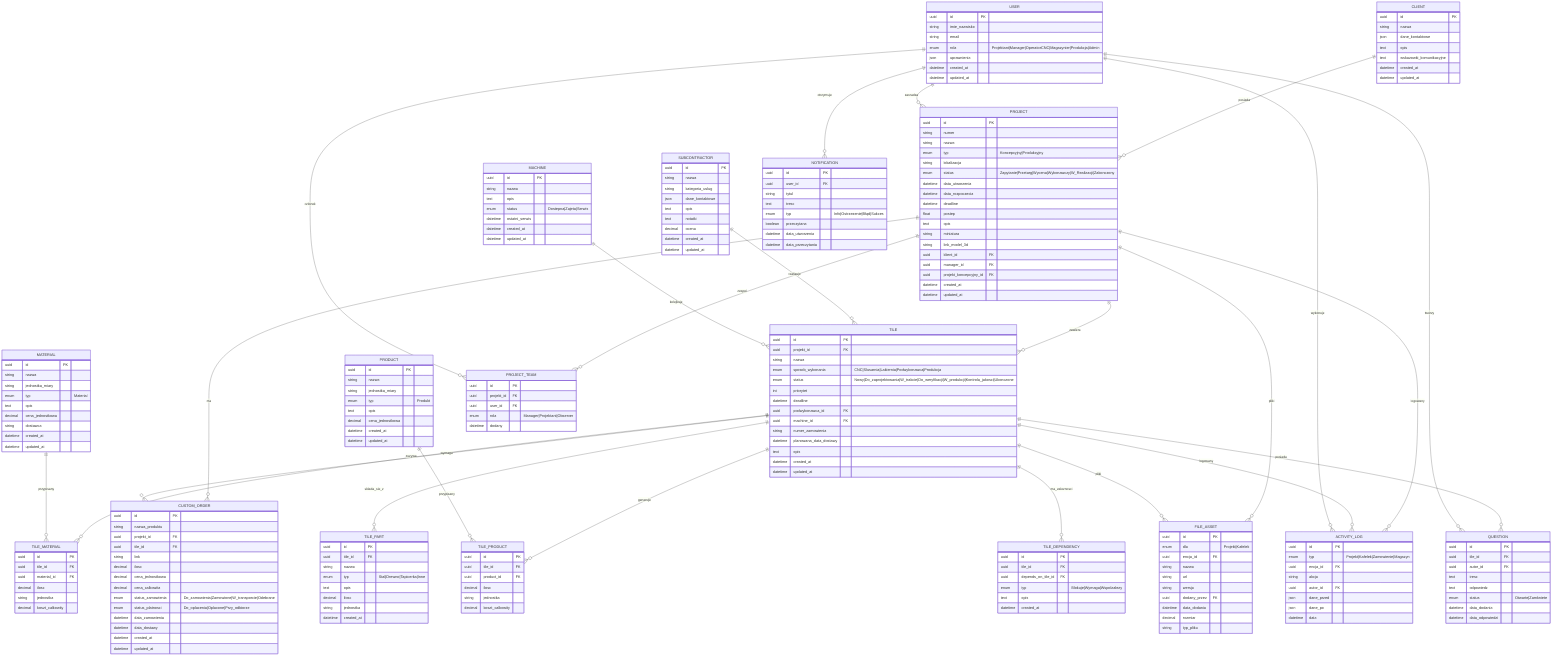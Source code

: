 erDiagram
  PROJECT {
    uuid id PK
    string numer
    string nazwa
    enum typ "Koncepcyjny|Produkcyjny"
    string lokalizacja
    enum status "Zapytanie|Przetarg|Wycena|Wykonawczy|W_Realizacji|Zakonczony"
    datetime data_utworzenia
    datetime data_rozpoczecia
    datetime deadline
    float postep
    text opis
    string miniatura
    string link_model_3d
    uuid klient_id FK
    uuid manager_id FK
    uuid projekt_koncepcyjny_id FK
    datetime created_at
    datetime updated_at
  }

  CLIENT {
    uuid id PK
    string nazwa
    json dane_kontaktowe
    text opis
    text wskazowki_komunikacyjne
    datetime created_at
    datetime updated_at
  }

  USER {
    uuid id PK
    string imie_nazwisko
    string email
    enum rola "Projektant|Manager|OperatorCNC|Magazynier|Produkcja|Admin"
    json uprawnienia
    datetime created_at
    datetime updated_at
  }

  TILE {
    uuid id PK
    uuid projekt_id FK
    string nazwa
    enum sposob_wykonania "CNC|Slusarnia|Lakiernia|Podwykonawca|Produkcja"
    enum status "Nowy|Do_zaprojektowania|W_trakcie|Do_weryfikacji|W_produkcji|Kontrola_jakosci|Ukonczone"
    int priorytet
    datetime deadline
    uuid podwykonawca_id FK
    uuid machine_id FK
    string numer_zamowienia
    datetime planowana_data_dostawy
    text opis
    datetime created_at
    datetime updated_at
  }

  TILE_PART {
    uuid id PK
    uuid tile_id FK
    string nazwa
    enum typ "Stal|Drewno|Tapicerka|Inne"
    text opis
    decimal ilosc
    string jednostka
    datetime created_at
  }

  MATERIAL {
    uuid id PK
    string nazwa
    string jednostka_miary
    enum typ "Material"
    text opis
    decimal cena_jednostkowa
    string dostawca
    datetime created_at
    datetime updated_at
  }

  PRODUCT {
    uuid id PK
    string nazwa
    string jednostka_miary
    enum typ "Produkt"
    text opis
    decimal cena_jednostkowa
    datetime created_at
    datetime updated_at
  }

  TILE_MATERIAL {
    uuid id PK
    uuid tile_id FK
    uuid material_id FK
    decimal ilosc
    string jednostka
    decimal koszt_calkowity
  }

  TILE_PRODUCT {
    uuid id PK
    uuid tile_id FK
    uuid product_id FK
    decimal ilosc
    string jednostka
    decimal koszt_calkowity
  }

  CUSTOM_ORDER {
    uuid id PK
    string nazwa_produktu
    uuid projekt_id FK
    uuid tile_id FK
    string link
    decimal ilosc
    decimal cena_jednostkowa
    decimal cena_calkowita
    enum status_zamowienia "Do_zamowienia|Zamowione|W_transporcie|Odebrane"
    enum status_platnosci "Do_oplacenia|Oplacone|Przy_odbiorze"
    datetime data_zamowienia
    datetime data_dostawy
    datetime created_at
    datetime updated_at
  }

  SUBCONTRACTOR {
    uuid id PK
    string nazwa
    string kategoria_uslug
    json dane_kontaktowe
    text opis
    text notatki
    decimal ocena
    datetime created_at
    datetime updated_at
  }

  QUESTION {
    uuid id PK
    uuid tile_id FK
    uuid autor_id FK
    text tresc
    text odpowiedz
    enum status "Otwarte|Zamkniete"
    datetime data_dodania
    datetime data_odpowiedzi
  }

  FILE_ASSET {
    uuid id PK
    enum dla "Projekt|Kafelek"
    uuid encja_id FK
    string nazwa
    string url
    string wersja
    uuid dodany_przez FK
    datetime data_dodania
    decimal rozmiar
    string typ_pliku
  }

  ACTIVITY_LOG {
    uuid id PK
    enum typ "Projekt|Kafelek|Zamowienie|Magazyn"
    uuid encja_id FK
    string akcja
    uuid autor_id FK
    json dane_przed
    json dane_po
    datetime data
  }

  MACHINE {
    uuid id PK
    string nazwa
    text opis
    enum status "Dostepna|Zajeta|Serwis"
    datetime ostatni_serwis
    datetime created_at
    datetime updated_at
  }

  TILE_DEPENDENCY {
    uuid id PK
    uuid tile_id FK
    uuid depends_on_tile_id FK
    enum typ "Blokuje|Wymaga|Wspolzalezy"
    text opis
    datetime created_at
  }

  NOTIFICATION {
    uuid id PK
    uuid user_id FK
    string tytul
    text tresc
    enum typ "Info|Ostrzezenie|Błąd|Sukces"
    boolean przeczytana
    datetime data_utworzenia
    datetime data_przeczytania
  }

  PROJECT_TEAM {
    uuid id PK
    uuid projekt_id FK
    uuid user_id FK
    enum rola "Manager|Projektant|Observer"
    datetime dodany
  }

  %% Relacje
  CLIENT ||--o{ PROJECT : "posiada"
  USER ||--o{ PROJECT : "zarzadza"
  PROJECT ||--o{ TILE : "zawiera"
  TILE ||--o{ TILE_PART : "sklada_sie_z"
  TILE ||--o{ TILE_DEPENDENCY : "ma_zaleznosci"

  TILE ||--o{ TILE_MATERIAL : "zuzywa"
  MATERIAL ||--o{ TILE_MATERIAL : "przypisany"
  TILE ||--o{ TILE_PRODUCT : "generuje"
  PRODUCT ||--o{ TILE_PRODUCT : "przypisany"

  PROJECT ||--o{ CUSTOM_ORDER : "ma"
  TILE ||--o{ CUSTOM_ORDER : "wymaga"
  SUBCONTRACTOR ||--o{ TILE : "realizuje"
  MACHINE ||--o{ TILE : "kolejkuje"

  TILE ||--o{ QUESTION : "posiada"
  USER ||--o{ QUESTION : "tworzy"

  PROJECT ||--o{ FILE_ASSET : "pliki"
  TILE ||--o{ FILE_ASSET : "pliki"

  PROJECT ||--o{ ACTIVITY_LOG : "logowany"
  TILE ||--o{ ACTIVITY_LOG : "logowany"
  USER ||--o{ ACTIVITY_LOG : "wykonuje"

  USER ||--o{ NOTIFICATION : "otrzymuje"
  PROJECT ||--o{ PROJECT_TEAM : "zespol"
  USER ||--o{ PROJECT_TEAM : "czlonek"